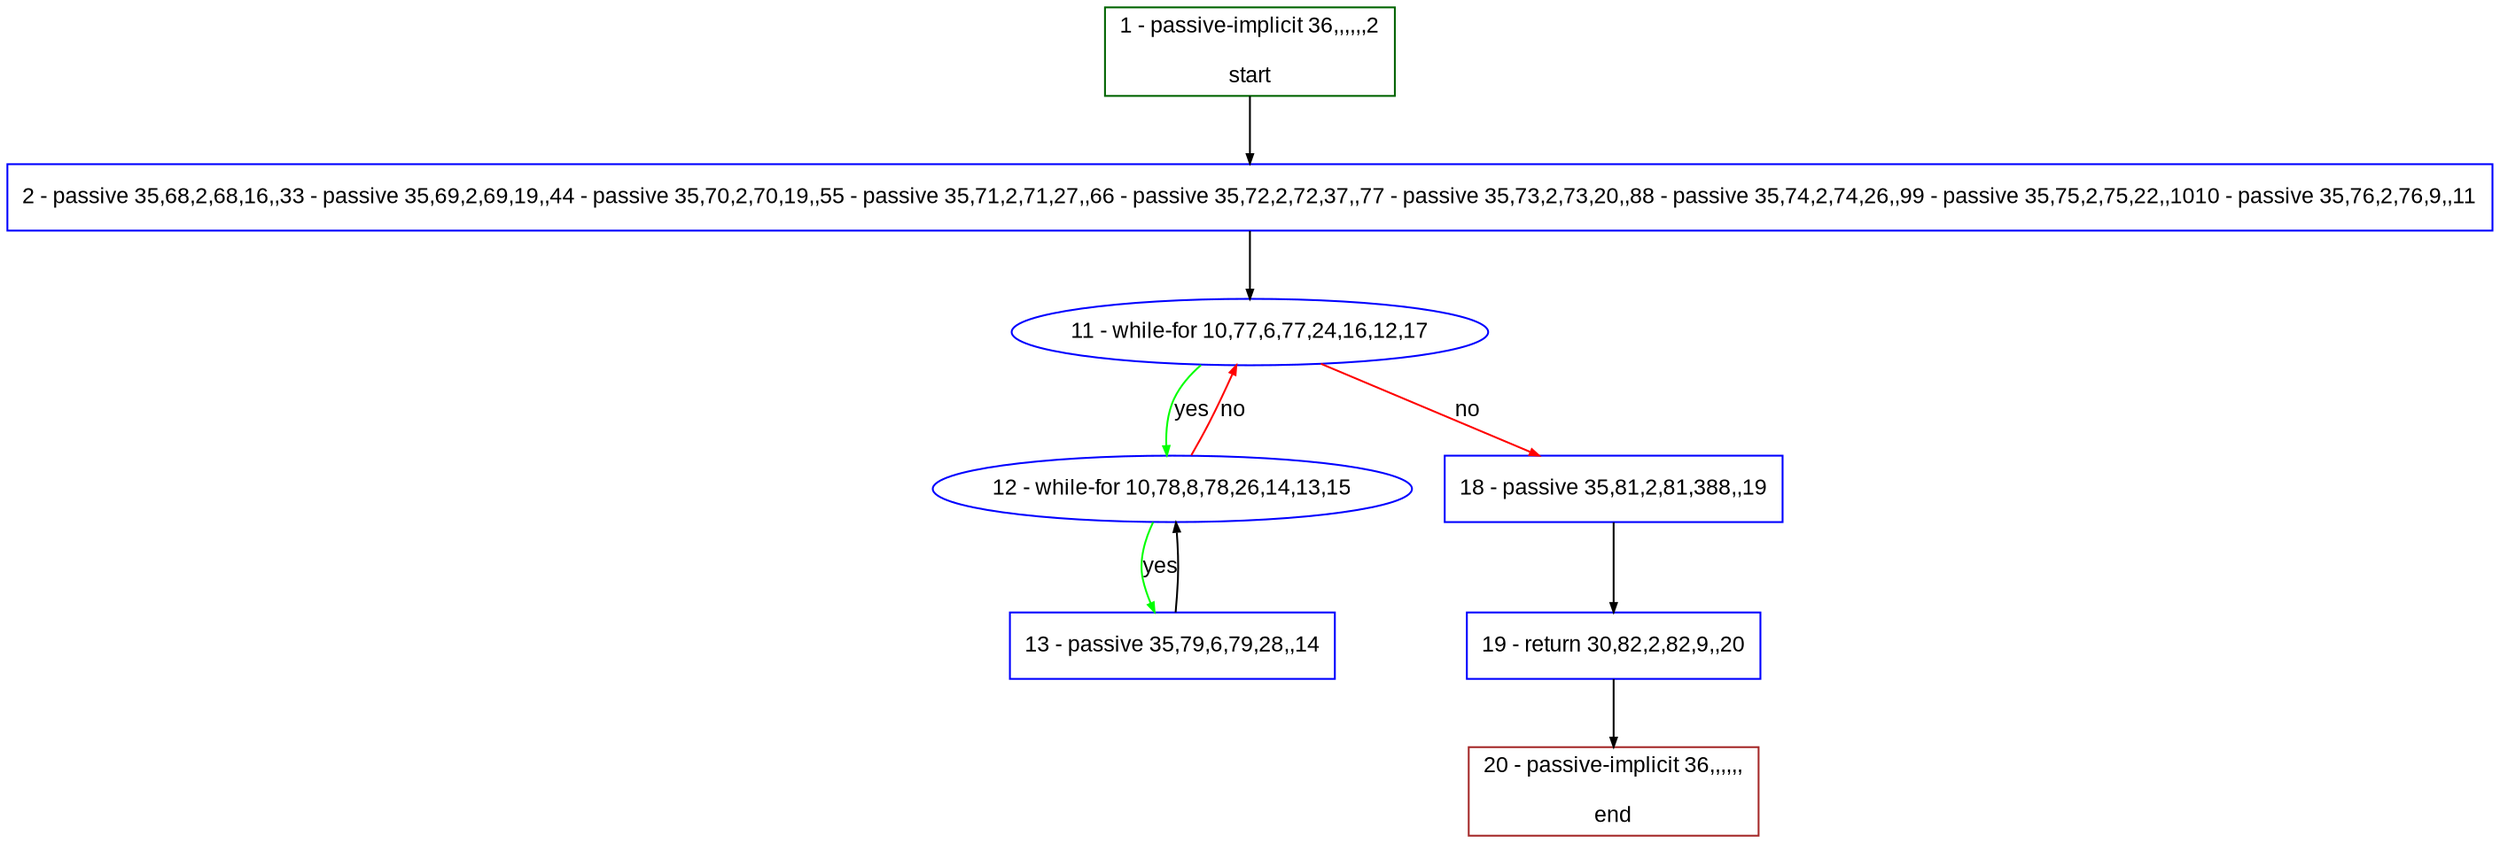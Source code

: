 digraph "" {
  graph [pack="true", label="", fontsize="12", packmode="clust", fontname="Arial", fillcolor="#FFFFCC", bgcolor="white", style="rounded,filled", compound="true"];
  node [node_initialized="no", label="", color="grey", fontsize="12", fillcolor="white", fontname="Arial", style="filled", shape="rectangle", compound="true", fixedsize="false"];
  edge [fontcolor="black", arrowhead="normal", arrowtail="none", arrowsize="0.5", ltail="", label="", color="black", fontsize="12", lhead="", fontname="Arial", dir="forward", compound="true"];
  __N1 [label="2 - passive 35,68,2,68,16,,33 - passive 35,69,2,69,19,,44 - passive 35,70,2,70,19,,55 - passive 35,71,2,71,27,,66 - passive 35,72,2,72,37,,77 - passive 35,73,2,73,20,,88 - passive 35,74,2,74,26,,99 - passive 35,75,2,75,22,,1010 - passive 35,76,2,76,9,,11", color="#0000ff", fillcolor="#ffffff", style="filled", shape="box"];
  __N2 [label="1 - passive-implicit 36,,,,,,2\n\nstart", color="#006400", fillcolor="#ffffff", style="filled", shape="box"];
  __N3 [label="11 - while-for 10,77,6,77,24,16,12,17", color="#0000ff", fillcolor="#ffffff", style="filled", shape="oval"];
  __N4 [label="12 - while-for 10,78,8,78,26,14,13,15", color="#0000ff", fillcolor="#ffffff", style="filled", shape="oval"];
  __N5 [label="18 - passive 35,81,2,81,388,,19", color="#0000ff", fillcolor="#ffffff", style="filled", shape="box"];
  __N6 [label="13 - passive 35,79,6,79,28,,14", color="#0000ff", fillcolor="#ffffff", style="filled", shape="box"];
  __N7 [label="19 - return 30,82,2,82,9,,20", color="#0000ff", fillcolor="#ffffff", style="filled", shape="box"];
  __N8 [label="20 - passive-implicit 36,,,,,,\n\nend", color="#a52a2a", fillcolor="#ffffff", style="filled", shape="box"];
  __N2 -> __N1 [arrowhead="normal", arrowtail="none", color="#000000", label="", dir="forward"];
  __N1 -> __N3 [arrowhead="normal", arrowtail="none", color="#000000", label="", dir="forward"];
  __N3 -> __N4 [arrowhead="normal", arrowtail="none", color="#00ff00", label="yes", dir="forward"];
  __N4 -> __N3 [arrowhead="normal", arrowtail="none", color="#ff0000", label="no", dir="forward"];
  __N3 -> __N5 [arrowhead="normal", arrowtail="none", color="#ff0000", label="no", dir="forward"];
  __N4 -> __N6 [arrowhead="normal", arrowtail="none", color="#00ff00", label="yes", dir="forward"];
  __N6 -> __N4 [arrowhead="normal", arrowtail="none", color="#000000", label="", dir="forward"];
  __N5 -> __N7 [arrowhead="normal", arrowtail="none", color="#000000", label="", dir="forward"];
  __N7 -> __N8 [arrowhead="normal", arrowtail="none", color="#000000", label="", dir="forward"];
}
